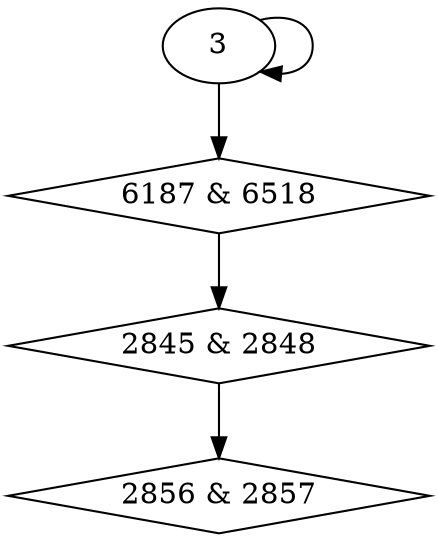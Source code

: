 digraph {
0 [label = "2845 & 2848", shape = diamond];
1 [label = "2856 & 2857", shape = diamond];
2 [label = "6187 & 6518", shape = diamond];
2 -> 0;
0 -> 1;
3 -> 2;
3 -> 3;
}
